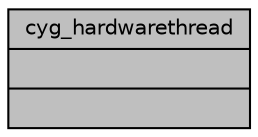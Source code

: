digraph "cyg_hardwarethread"
{
  edge [fontname="Helvetica",fontsize="10",labelfontname="Helvetica",labelfontsize="10"];
  node [fontname="Helvetica",fontsize="10",shape=record];
  Node1 [label="{cyg_hardwarethread\n||}",height=0.2,width=0.4,color="black", fillcolor="grey75", style="filled" fontcolor="black"];
}
